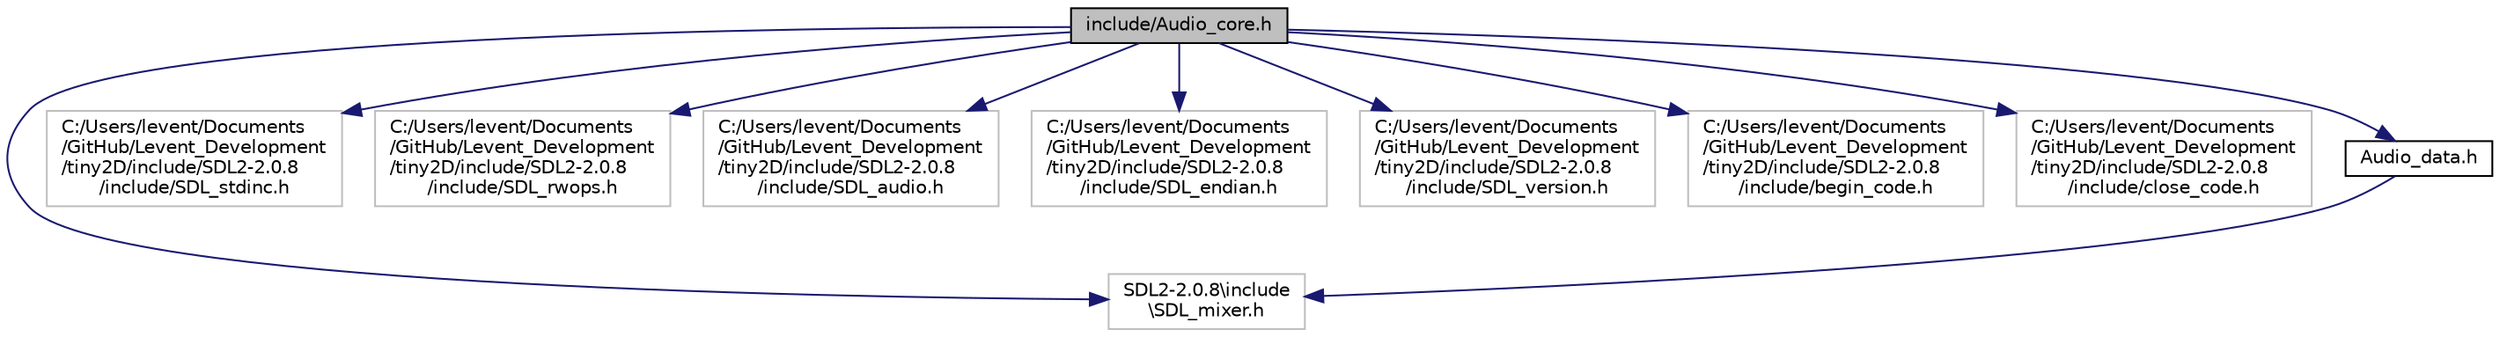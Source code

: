 digraph "include/Audio_core.h"
{
  edge [fontname="Helvetica",fontsize="10",labelfontname="Helvetica",labelfontsize="10"];
  node [fontname="Helvetica",fontsize="10",shape=record];
  Node0 [label="include/Audio_core.h",height=0.2,width=0.4,color="black", fillcolor="grey75", style="filled", fontcolor="black"];
  Node0 -> Node1 [color="midnightblue",fontsize="10",style="solid",fontname="Helvetica"];
  Node1 [label="SDL2-2.0.8\\include\l\\SDL_mixer.h",height=0.2,width=0.4,color="grey75", fillcolor="white", style="filled"];
  Node0 -> Node2 [color="midnightblue",fontsize="10",style="solid",fontname="Helvetica"];
  Node2 [label="C:/Users/levent/Documents\l/GitHub/Levent_Development\l/tiny2D/include/SDL2-2.0.8\l/include/SDL_stdinc.h",height=0.2,width=0.4,color="grey75", fillcolor="white", style="filled"];
  Node0 -> Node3 [color="midnightblue",fontsize="10",style="solid",fontname="Helvetica"];
  Node3 [label="C:/Users/levent/Documents\l/GitHub/Levent_Development\l/tiny2D/include/SDL2-2.0.8\l/include/SDL_rwops.h",height=0.2,width=0.4,color="grey75", fillcolor="white", style="filled"];
  Node0 -> Node4 [color="midnightblue",fontsize="10",style="solid",fontname="Helvetica"];
  Node4 [label="C:/Users/levent/Documents\l/GitHub/Levent_Development\l/tiny2D/include/SDL2-2.0.8\l/include/SDL_audio.h",height=0.2,width=0.4,color="grey75", fillcolor="white", style="filled"];
  Node0 -> Node5 [color="midnightblue",fontsize="10",style="solid",fontname="Helvetica"];
  Node5 [label="C:/Users/levent/Documents\l/GitHub/Levent_Development\l/tiny2D/include/SDL2-2.0.8\l/include/SDL_endian.h",height=0.2,width=0.4,color="grey75", fillcolor="white", style="filled"];
  Node0 -> Node6 [color="midnightblue",fontsize="10",style="solid",fontname="Helvetica"];
  Node6 [label="C:/Users/levent/Documents\l/GitHub/Levent_Development\l/tiny2D/include/SDL2-2.0.8\l/include/SDL_version.h",height=0.2,width=0.4,color="grey75", fillcolor="white", style="filled"];
  Node0 -> Node7 [color="midnightblue",fontsize="10",style="solid",fontname="Helvetica"];
  Node7 [label="C:/Users/levent/Documents\l/GitHub/Levent_Development\l/tiny2D/include/SDL2-2.0.8\l/include/begin_code.h",height=0.2,width=0.4,color="grey75", fillcolor="white", style="filled"];
  Node0 -> Node8 [color="midnightblue",fontsize="10",style="solid",fontname="Helvetica"];
  Node8 [label="C:/Users/levent/Documents\l/GitHub/Levent_Development\l/tiny2D/include/SDL2-2.0.8\l/include/close_code.h",height=0.2,width=0.4,color="grey75", fillcolor="white", style="filled"];
  Node0 -> Node9 [color="midnightblue",fontsize="10",style="solid",fontname="Helvetica"];
  Node9 [label="Audio_data.h",height=0.2,width=0.4,color="black", fillcolor="white", style="filled",URL="$_audio__data_8h.html"];
  Node9 -> Node1 [color="midnightblue",fontsize="10",style="solid",fontname="Helvetica"];
}
